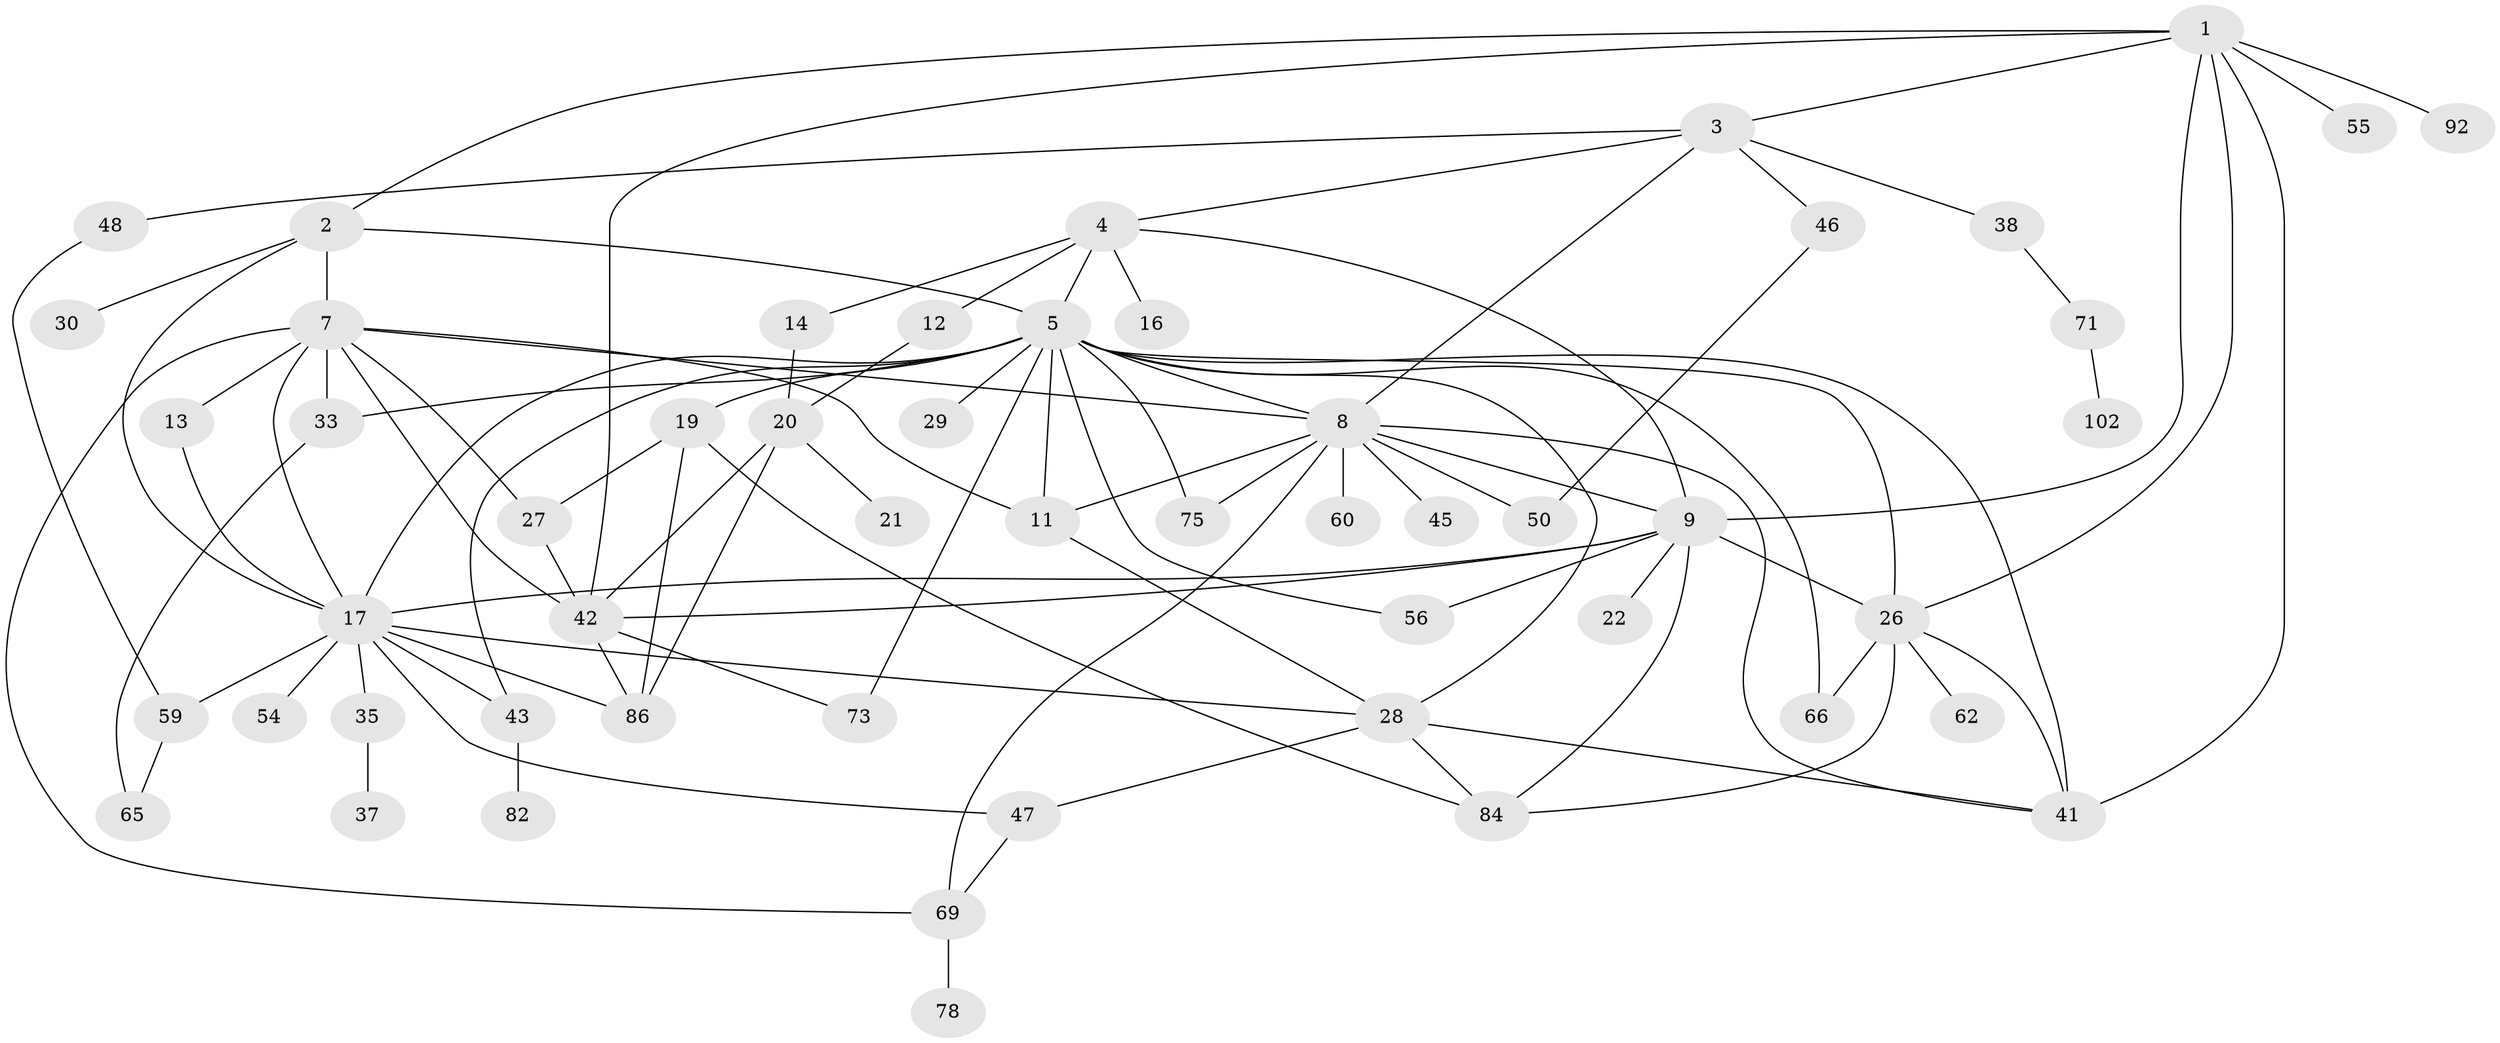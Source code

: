 // original degree distribution, {8: 0.018867924528301886, 5: 0.07547169811320754, 6: 0.08490566037735849, 4: 0.1509433962264151, 3: 0.1320754716981132, 2: 0.3490566037735849, 1: 0.1792452830188679, 7: 0.009433962264150943}
// Generated by graph-tools (version 1.1) at 2025/13/03/09/25 04:13:35]
// undirected, 53 vertices, 95 edges
graph export_dot {
graph [start="1"]
  node [color=gray90,style=filled];
  1;
  2;
  3 [super="+15"];
  4;
  5 [super="+49+39+6"];
  7 [super="+10"];
  8 [super="+72+87"];
  9 [super="+51+70"];
  11;
  12 [super="+25"];
  13 [super="+95"];
  14 [super="+100"];
  16;
  17 [super="+31+61+24"];
  19 [super="+32+44"];
  20;
  21;
  22;
  26 [super="+34+76"];
  27 [super="+79"];
  28 [super="+93+88"];
  29;
  30;
  33;
  35;
  37;
  38;
  41 [super="+77+85"];
  42 [super="+52+64"];
  43 [super="+53"];
  45;
  46;
  47;
  48;
  50 [super="+81"];
  54;
  55;
  56;
  59 [super="+63"];
  60;
  62;
  65 [super="+67"];
  66;
  69;
  71;
  73;
  75 [super="+83"];
  78;
  82;
  84;
  86;
  92;
  102;
  1 -- 2;
  1 -- 3;
  1 -- 26;
  1 -- 41;
  1 -- 55;
  1 -- 92;
  1 -- 42;
  1 -- 9;
  2 -- 7;
  2 -- 30;
  2 -- 17;
  2 -- 5;
  3 -- 4;
  3 -- 38;
  3 -- 46;
  3 -- 48;
  3 -- 8;
  4 -- 5;
  4 -- 9;
  4 -- 12;
  4 -- 14;
  4 -- 16;
  5 -- 19 [weight=2];
  5 -- 56;
  5 -- 41 [weight=2];
  5 -- 17 [weight=3];
  5 -- 11;
  5 -- 33;
  5 -- 66;
  5 -- 8;
  5 -- 73;
  5 -- 75;
  5 -- 43;
  5 -- 26 [weight=2];
  5 -- 28;
  5 -- 29;
  7 -- 8;
  7 -- 27;
  7 -- 42;
  7 -- 33;
  7 -- 17;
  7 -- 69;
  7 -- 11;
  7 -- 13 [weight=2];
  8 -- 45;
  8 -- 60 [weight=2];
  8 -- 75;
  8 -- 41;
  8 -- 69;
  8 -- 11;
  8 -- 50;
  8 -- 9;
  9 -- 22;
  9 -- 84;
  9 -- 56;
  9 -- 26;
  9 -- 17;
  9 -- 42;
  11 -- 28;
  12 -- 20;
  13 -- 17;
  14 -- 20;
  17 -- 43;
  17 -- 47;
  17 -- 28;
  17 -- 35;
  17 -- 86;
  17 -- 54;
  17 -- 59;
  19 -- 86;
  19 -- 27;
  19 -- 84;
  20 -- 21;
  20 -- 86;
  20 -- 42;
  26 -- 84;
  26 -- 66;
  26 -- 62;
  26 -- 41;
  27 -- 42;
  28 -- 84;
  28 -- 47;
  28 -- 41;
  33 -- 65;
  35 -- 37;
  38 -- 71;
  42 -- 73;
  42 -- 86;
  43 -- 82;
  46 -- 50;
  47 -- 69;
  48 -- 59;
  59 -- 65;
  69 -- 78;
  71 -- 102;
}
